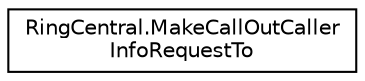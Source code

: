 digraph "Graphical Class Hierarchy"
{
 // LATEX_PDF_SIZE
  edge [fontname="Helvetica",fontsize="10",labelfontname="Helvetica",labelfontsize="10"];
  node [fontname="Helvetica",fontsize="10",shape=record];
  rankdir="LR";
  Node0 [label="RingCentral.MakeCallOutCaller\lInfoRequestTo",height=0.2,width=0.4,color="black", fillcolor="white", style="filled",URL="$classRingCentral_1_1MakeCallOutCallerInfoRequestTo.html",tooltip="Phone number of the called party. This number corresponds to the 2nd leg of a CallOut call"];
}
